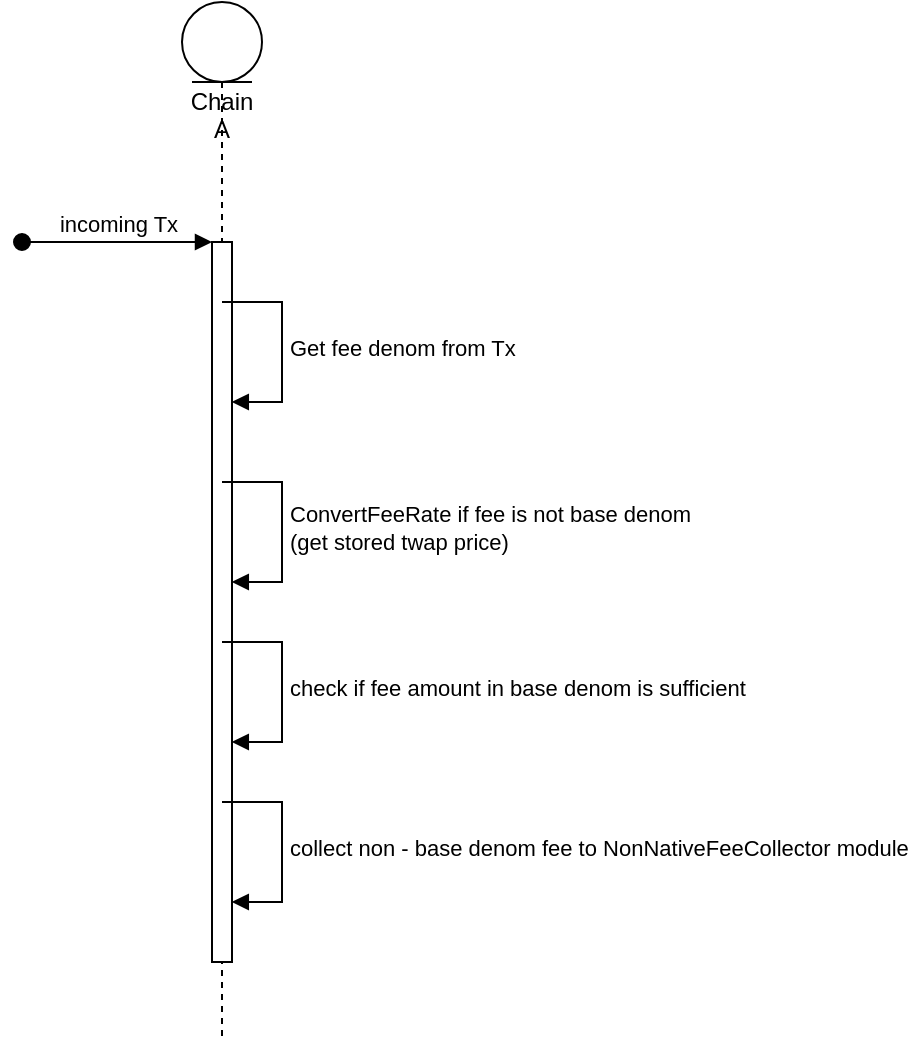 <mxfile version="20.3.0" type="device"><diagram id="SLr_ASnj6UCc68WZ3YCO" name="Page-1"><mxGraphModel dx="801" dy="629" grid="1" gridSize="10" guides="1" tooltips="1" connect="1" arrows="1" fold="1" page="1" pageScale="1" pageWidth="850" pageHeight="1100" math="0" shadow="0"><root><mxCell id="0"/><mxCell id="1" parent="0"/><mxCell id="MczniIHbbauw8sqh4WGk-1" value="Chain A" style="shape=umlLifeline;participant=umlEntity;perimeter=lifelinePerimeter;whiteSpace=wrap;html=1;container=1;collapsible=0;recursiveResize=0;verticalAlign=top;spacingTop=36;outlineConnect=0;" vertex="1" parent="1"><mxGeometry x="320" y="80" width="40" height="520" as="geometry"/></mxCell><mxCell id="MczniIHbbauw8sqh4WGk-3" value="" style="html=1;points=[];perimeter=orthogonalPerimeter;" vertex="1" parent="MczniIHbbauw8sqh4WGk-1"><mxGeometry x="15" y="120" width="10" height="360" as="geometry"/></mxCell><mxCell id="MczniIHbbauw8sqh4WGk-4" value="incoming Tx" style="html=1;verticalAlign=bottom;startArrow=oval;endArrow=block;startSize=8;rounded=0;" edge="1" target="MczniIHbbauw8sqh4WGk-3" parent="MczniIHbbauw8sqh4WGk-1"><mxGeometry relative="1" as="geometry"><mxPoint x="-80" y="120" as="sourcePoint"/></mxGeometry></mxCell><mxCell id="MczniIHbbauw8sqh4WGk-9" value="ConvertFeeRate if fee is not base denom&lt;br&gt;(get stored twap price)" style="edgeStyle=orthogonalEdgeStyle;html=1;align=left;spacingLeft=2;endArrow=block;rounded=0;entryX=0.989;entryY=0.752;entryDx=0;entryDy=0;entryPerimeter=0;" edge="1" parent="1"><mxGeometry relative="1" as="geometry"><mxPoint x="340" y="320" as="sourcePoint"/><Array as="points"><mxPoint x="370" y="320"/><mxPoint x="370" y="370"/><mxPoint x="345" y="370"/></Array><mxPoint x="344.89" y="370.24" as="targetPoint"/></mxGeometry></mxCell><mxCell id="MczniIHbbauw8sqh4WGk-10" value="Get fee denom from Tx" style="edgeStyle=orthogonalEdgeStyle;html=1;align=left;spacingLeft=2;endArrow=block;rounded=0;entryX=0.989;entryY=0.752;entryDx=0;entryDy=0;entryPerimeter=0;" edge="1" parent="1"><mxGeometry relative="1" as="geometry"><mxPoint x="340" y="230" as="sourcePoint"/><Array as="points"><mxPoint x="370" y="230"/><mxPoint x="370" y="280"/><mxPoint x="345" y="280"/></Array><mxPoint x="344.89" y="280.24" as="targetPoint"/></mxGeometry></mxCell><mxCell id="MczniIHbbauw8sqh4WGk-11" value="check if fee amount in base denom is sufficient" style="edgeStyle=orthogonalEdgeStyle;html=1;align=left;spacingLeft=2;endArrow=block;rounded=0;entryX=0.989;entryY=0.752;entryDx=0;entryDy=0;entryPerimeter=0;" edge="1" parent="1"><mxGeometry relative="1" as="geometry"><mxPoint x="340" y="400" as="sourcePoint"/><Array as="points"><mxPoint x="370" y="400"/><mxPoint x="370" y="450"/><mxPoint x="345" y="450"/></Array><mxPoint x="344.89" y="450.24" as="targetPoint"/></mxGeometry></mxCell><mxCell id="MczniIHbbauw8sqh4WGk-12" value="collect non - base denom fee to NonNativeFeeCollector module" style="edgeStyle=orthogonalEdgeStyle;html=1;align=left;spacingLeft=2;endArrow=block;rounded=0;entryX=0.989;entryY=0.752;entryDx=0;entryDy=0;entryPerimeter=0;" edge="1" parent="1"><mxGeometry relative="1" as="geometry"><mxPoint x="340" y="480" as="sourcePoint"/><Array as="points"><mxPoint x="370" y="480"/><mxPoint x="370" y="530"/><mxPoint x="345" y="530"/></Array><mxPoint x="344.89" y="530.24" as="targetPoint"/></mxGeometry></mxCell></root></mxGraphModel></diagram></mxfile>